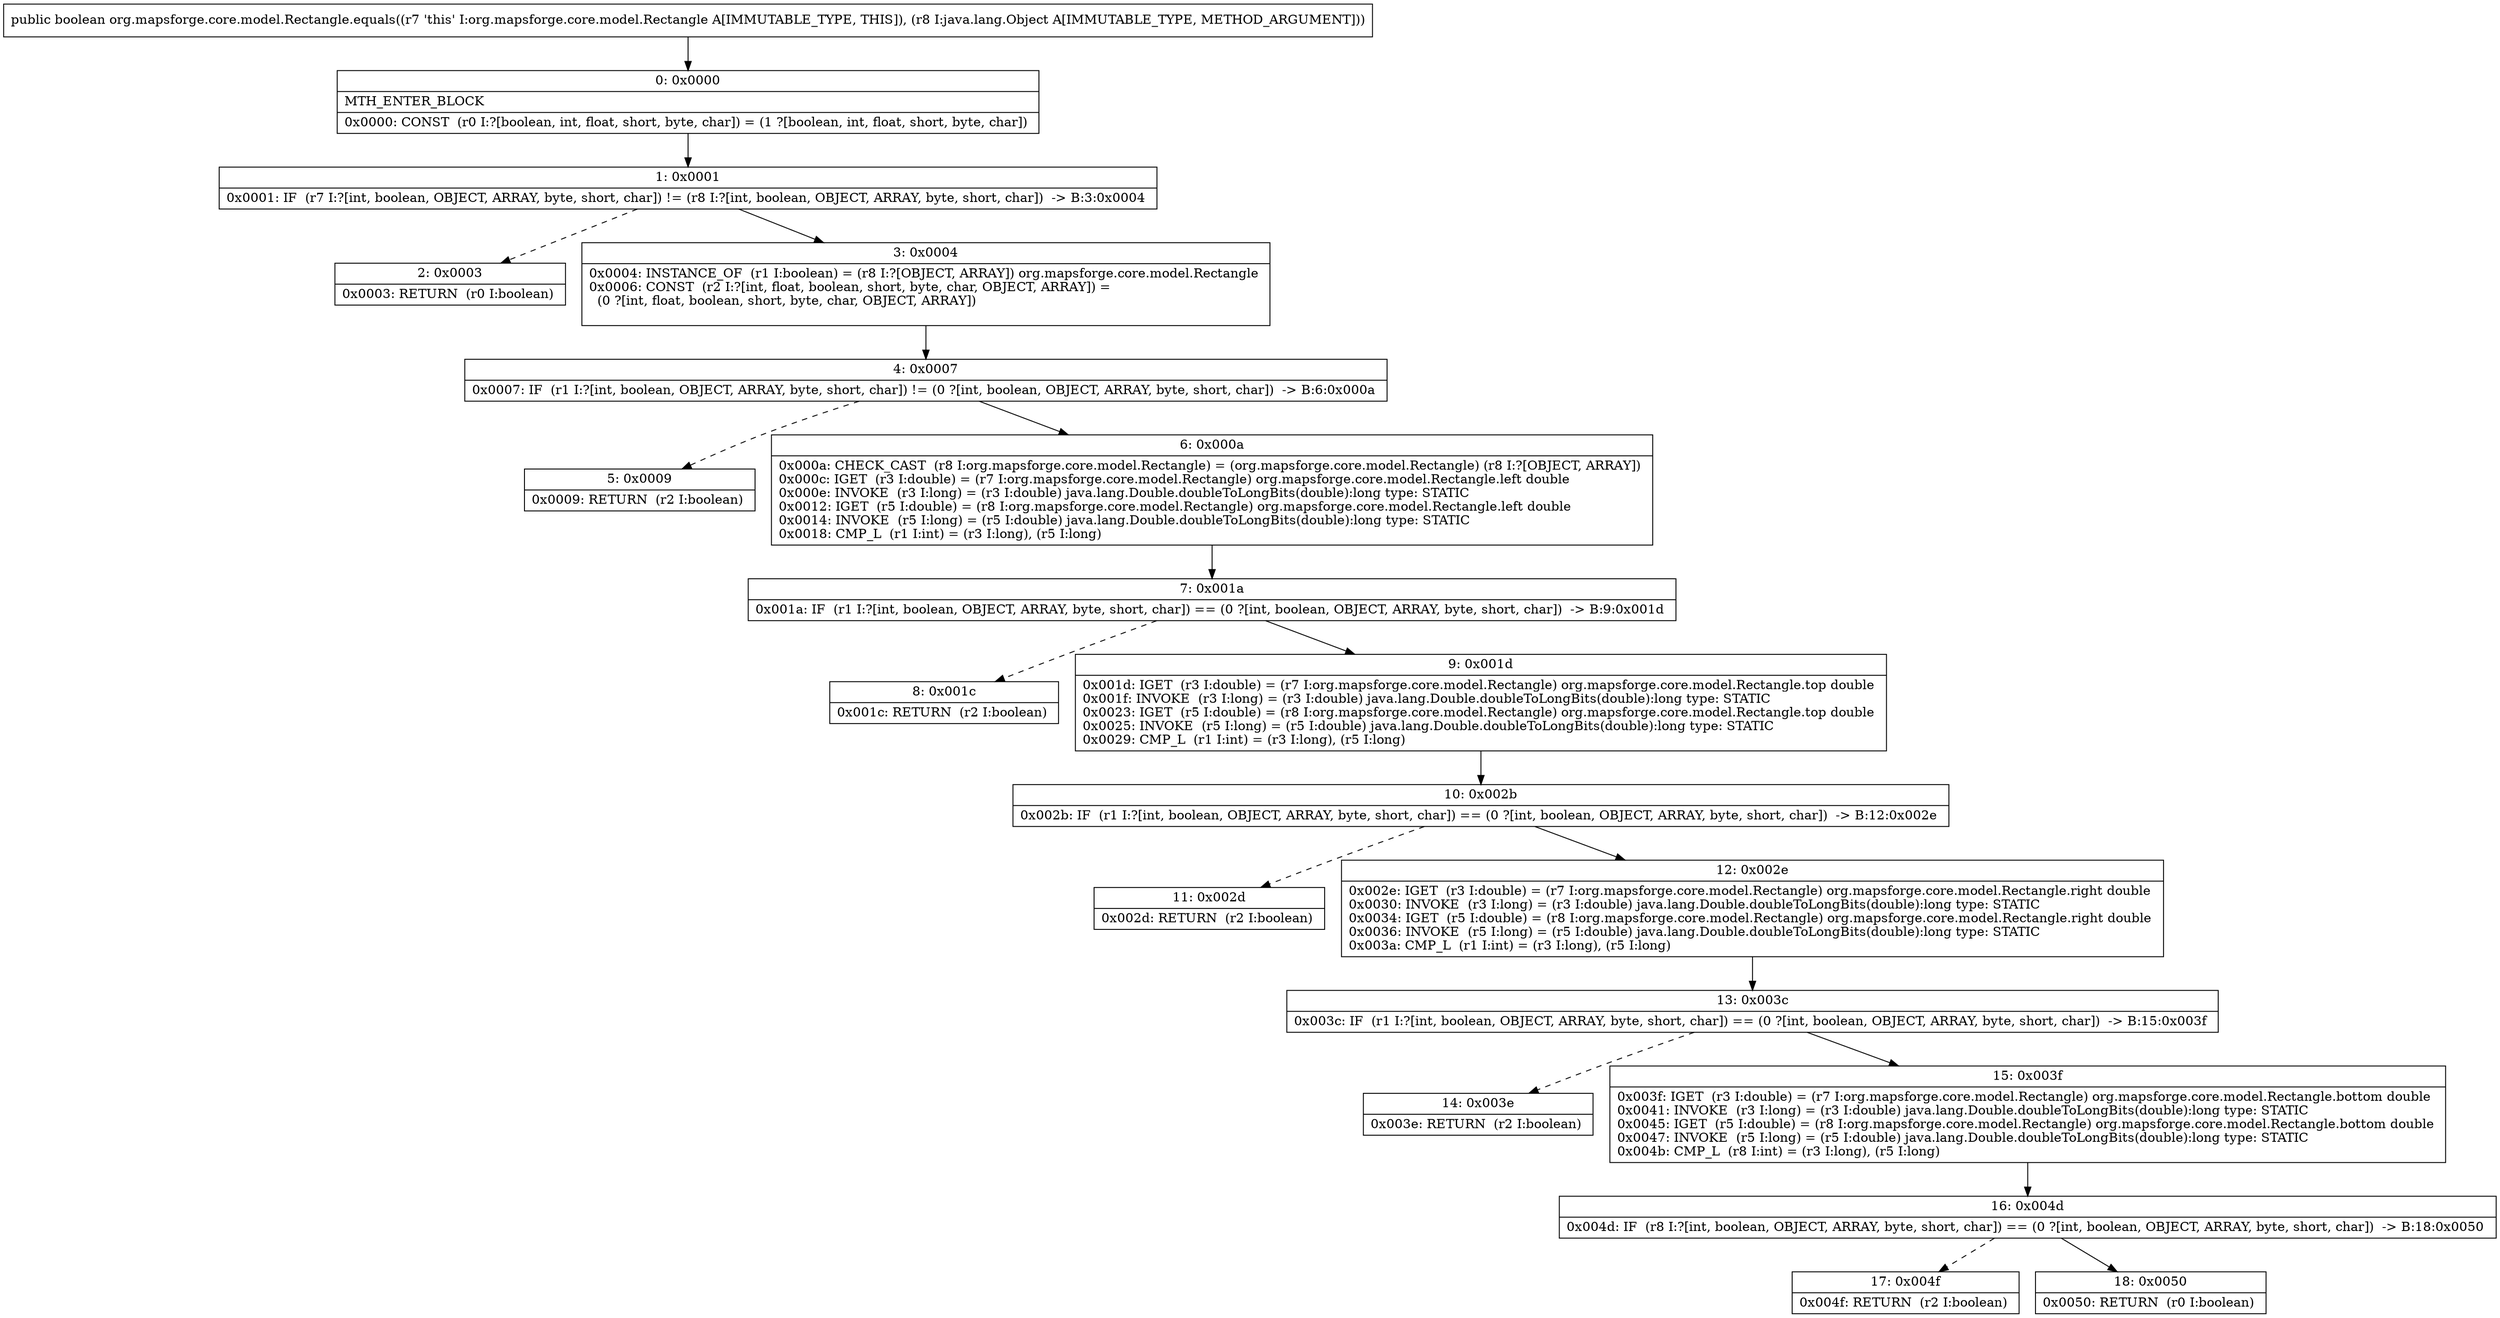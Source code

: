 digraph "CFG fororg.mapsforge.core.model.Rectangle.equals(Ljava\/lang\/Object;)Z" {
Node_0 [shape=record,label="{0\:\ 0x0000|MTH_ENTER_BLOCK\l|0x0000: CONST  (r0 I:?[boolean, int, float, short, byte, char]) = (1 ?[boolean, int, float, short, byte, char]) \l}"];
Node_1 [shape=record,label="{1\:\ 0x0001|0x0001: IF  (r7 I:?[int, boolean, OBJECT, ARRAY, byte, short, char]) != (r8 I:?[int, boolean, OBJECT, ARRAY, byte, short, char])  \-\> B:3:0x0004 \l}"];
Node_2 [shape=record,label="{2\:\ 0x0003|0x0003: RETURN  (r0 I:boolean) \l}"];
Node_3 [shape=record,label="{3\:\ 0x0004|0x0004: INSTANCE_OF  (r1 I:boolean) = (r8 I:?[OBJECT, ARRAY]) org.mapsforge.core.model.Rectangle \l0x0006: CONST  (r2 I:?[int, float, boolean, short, byte, char, OBJECT, ARRAY]) = \l  (0 ?[int, float, boolean, short, byte, char, OBJECT, ARRAY])\l \l}"];
Node_4 [shape=record,label="{4\:\ 0x0007|0x0007: IF  (r1 I:?[int, boolean, OBJECT, ARRAY, byte, short, char]) != (0 ?[int, boolean, OBJECT, ARRAY, byte, short, char])  \-\> B:6:0x000a \l}"];
Node_5 [shape=record,label="{5\:\ 0x0009|0x0009: RETURN  (r2 I:boolean) \l}"];
Node_6 [shape=record,label="{6\:\ 0x000a|0x000a: CHECK_CAST  (r8 I:org.mapsforge.core.model.Rectangle) = (org.mapsforge.core.model.Rectangle) (r8 I:?[OBJECT, ARRAY]) \l0x000c: IGET  (r3 I:double) = (r7 I:org.mapsforge.core.model.Rectangle) org.mapsforge.core.model.Rectangle.left double \l0x000e: INVOKE  (r3 I:long) = (r3 I:double) java.lang.Double.doubleToLongBits(double):long type: STATIC \l0x0012: IGET  (r5 I:double) = (r8 I:org.mapsforge.core.model.Rectangle) org.mapsforge.core.model.Rectangle.left double \l0x0014: INVOKE  (r5 I:long) = (r5 I:double) java.lang.Double.doubleToLongBits(double):long type: STATIC \l0x0018: CMP_L  (r1 I:int) = (r3 I:long), (r5 I:long) \l}"];
Node_7 [shape=record,label="{7\:\ 0x001a|0x001a: IF  (r1 I:?[int, boolean, OBJECT, ARRAY, byte, short, char]) == (0 ?[int, boolean, OBJECT, ARRAY, byte, short, char])  \-\> B:9:0x001d \l}"];
Node_8 [shape=record,label="{8\:\ 0x001c|0x001c: RETURN  (r2 I:boolean) \l}"];
Node_9 [shape=record,label="{9\:\ 0x001d|0x001d: IGET  (r3 I:double) = (r7 I:org.mapsforge.core.model.Rectangle) org.mapsforge.core.model.Rectangle.top double \l0x001f: INVOKE  (r3 I:long) = (r3 I:double) java.lang.Double.doubleToLongBits(double):long type: STATIC \l0x0023: IGET  (r5 I:double) = (r8 I:org.mapsforge.core.model.Rectangle) org.mapsforge.core.model.Rectangle.top double \l0x0025: INVOKE  (r5 I:long) = (r5 I:double) java.lang.Double.doubleToLongBits(double):long type: STATIC \l0x0029: CMP_L  (r1 I:int) = (r3 I:long), (r5 I:long) \l}"];
Node_10 [shape=record,label="{10\:\ 0x002b|0x002b: IF  (r1 I:?[int, boolean, OBJECT, ARRAY, byte, short, char]) == (0 ?[int, boolean, OBJECT, ARRAY, byte, short, char])  \-\> B:12:0x002e \l}"];
Node_11 [shape=record,label="{11\:\ 0x002d|0x002d: RETURN  (r2 I:boolean) \l}"];
Node_12 [shape=record,label="{12\:\ 0x002e|0x002e: IGET  (r3 I:double) = (r7 I:org.mapsforge.core.model.Rectangle) org.mapsforge.core.model.Rectangle.right double \l0x0030: INVOKE  (r3 I:long) = (r3 I:double) java.lang.Double.doubleToLongBits(double):long type: STATIC \l0x0034: IGET  (r5 I:double) = (r8 I:org.mapsforge.core.model.Rectangle) org.mapsforge.core.model.Rectangle.right double \l0x0036: INVOKE  (r5 I:long) = (r5 I:double) java.lang.Double.doubleToLongBits(double):long type: STATIC \l0x003a: CMP_L  (r1 I:int) = (r3 I:long), (r5 I:long) \l}"];
Node_13 [shape=record,label="{13\:\ 0x003c|0x003c: IF  (r1 I:?[int, boolean, OBJECT, ARRAY, byte, short, char]) == (0 ?[int, boolean, OBJECT, ARRAY, byte, short, char])  \-\> B:15:0x003f \l}"];
Node_14 [shape=record,label="{14\:\ 0x003e|0x003e: RETURN  (r2 I:boolean) \l}"];
Node_15 [shape=record,label="{15\:\ 0x003f|0x003f: IGET  (r3 I:double) = (r7 I:org.mapsforge.core.model.Rectangle) org.mapsforge.core.model.Rectangle.bottom double \l0x0041: INVOKE  (r3 I:long) = (r3 I:double) java.lang.Double.doubleToLongBits(double):long type: STATIC \l0x0045: IGET  (r5 I:double) = (r8 I:org.mapsforge.core.model.Rectangle) org.mapsforge.core.model.Rectangle.bottom double \l0x0047: INVOKE  (r5 I:long) = (r5 I:double) java.lang.Double.doubleToLongBits(double):long type: STATIC \l0x004b: CMP_L  (r8 I:int) = (r3 I:long), (r5 I:long) \l}"];
Node_16 [shape=record,label="{16\:\ 0x004d|0x004d: IF  (r8 I:?[int, boolean, OBJECT, ARRAY, byte, short, char]) == (0 ?[int, boolean, OBJECT, ARRAY, byte, short, char])  \-\> B:18:0x0050 \l}"];
Node_17 [shape=record,label="{17\:\ 0x004f|0x004f: RETURN  (r2 I:boolean) \l}"];
Node_18 [shape=record,label="{18\:\ 0x0050|0x0050: RETURN  (r0 I:boolean) \l}"];
MethodNode[shape=record,label="{public boolean org.mapsforge.core.model.Rectangle.equals((r7 'this' I:org.mapsforge.core.model.Rectangle A[IMMUTABLE_TYPE, THIS]), (r8 I:java.lang.Object A[IMMUTABLE_TYPE, METHOD_ARGUMENT])) }"];
MethodNode -> Node_0;
Node_0 -> Node_1;
Node_1 -> Node_2[style=dashed];
Node_1 -> Node_3;
Node_3 -> Node_4;
Node_4 -> Node_5[style=dashed];
Node_4 -> Node_6;
Node_6 -> Node_7;
Node_7 -> Node_8[style=dashed];
Node_7 -> Node_9;
Node_9 -> Node_10;
Node_10 -> Node_11[style=dashed];
Node_10 -> Node_12;
Node_12 -> Node_13;
Node_13 -> Node_14[style=dashed];
Node_13 -> Node_15;
Node_15 -> Node_16;
Node_16 -> Node_17[style=dashed];
Node_16 -> Node_18;
}

